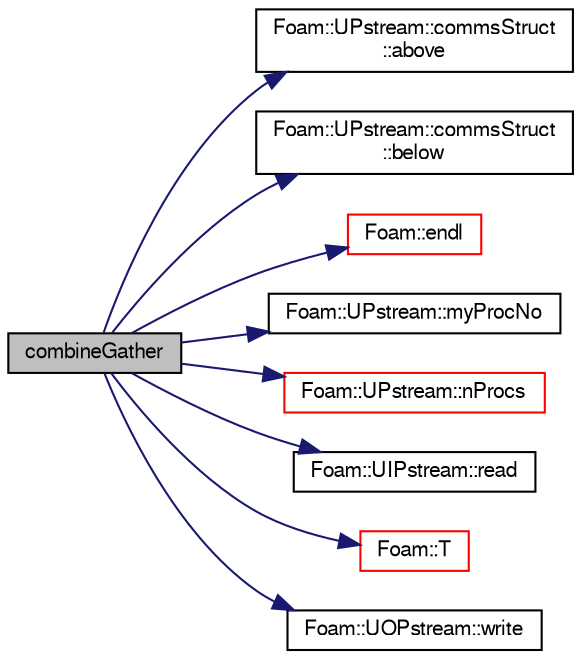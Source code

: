 digraph "combineGather"
{
  bgcolor="transparent";
  edge [fontname="FreeSans",fontsize="10",labelfontname="FreeSans",labelfontsize="10"];
  node [fontname="FreeSans",fontsize="10",shape=record];
  rankdir="LR";
  Node3892 [label="combineGather",height=0.2,width=0.4,color="black", fillcolor="grey75", style="filled", fontcolor="black"];
  Node3892 -> Node3893 [color="midnightblue",fontsize="10",style="solid",fontname="FreeSans"];
  Node3893 [label="Foam::UPstream::commsStruct\l::above",height=0.2,width=0.4,color="black",URL="$a26274.html#a553c64427f0c4f6000d961214723c14f"];
  Node3892 -> Node3894 [color="midnightblue",fontsize="10",style="solid",fontname="FreeSans"];
  Node3894 [label="Foam::UPstream::commsStruct\l::below",height=0.2,width=0.4,color="black",URL="$a26274.html#afd4ae114527b9c925ffff2c2fe1341dd"];
  Node3892 -> Node3895 [color="midnightblue",fontsize="10",style="solid",fontname="FreeSans"];
  Node3895 [label="Foam::endl",height=0.2,width=0.4,color="red",URL="$a21124.html#a2db8fe02a0d3909e9351bb4275b23ce4",tooltip="Add newline and flush stream. "];
  Node3892 -> Node3897 [color="midnightblue",fontsize="10",style="solid",fontname="FreeSans"];
  Node3897 [label="Foam::UPstream::myProcNo",height=0.2,width=0.4,color="black",URL="$a26270.html#afc74d89573de32a3032c916f8cdd1733",tooltip="Number of this process (starting from masterNo() = 0) "];
  Node3892 -> Node3898 [color="midnightblue",fontsize="10",style="solid",fontname="FreeSans"];
  Node3898 [label="Foam::UPstream::nProcs",height=0.2,width=0.4,color="red",URL="$a26270.html#aada0e04d8127eda8ee95be0772754a4f",tooltip="Number of processes in parallel run. "];
  Node3892 -> Node3900 [color="midnightblue",fontsize="10",style="solid",fontname="FreeSans"];
  Node3900 [label="Foam::UIPstream::read",height=0.2,width=0.4,color="black",URL="$a26258.html#a732980587e5b9c409ae433d73ca8698e",tooltip="Read into given buffer from given processor and return the. "];
  Node3892 -> Node3901 [color="midnightblue",fontsize="10",style="solid",fontname="FreeSans"];
  Node3901 [label="Foam::T",height=0.2,width=0.4,color="red",URL="$a21124.html#ae57fda0abb14bb0944947c463c6e09d4"];
  Node3892 -> Node3906 [color="midnightblue",fontsize="10",style="solid",fontname="FreeSans"];
  Node3906 [label="Foam::UOPstream::write",height=0.2,width=0.4,color="black",URL="$a26262.html#a0efefd773fa79fc3b687978f9e1ee9ba",tooltip="Write given buffer to given processor. "];
}
